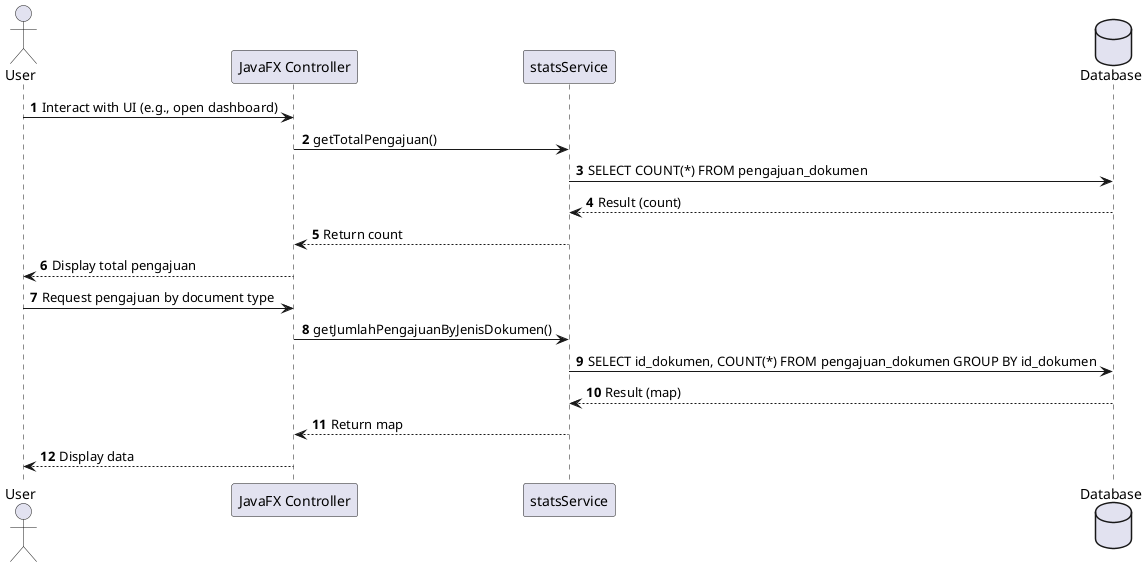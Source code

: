 @startuml
autonumber

actor User
participant "JavaFX Controller" as Controller
participant "statsService" as Service
database "Database" as DB

User -> Controller: Interact with UI (e.g., open dashboard)
Controller -> Service: getTotalPengajuan()
Service -> DB: SELECT COUNT(*) FROM pengajuan_dokumen
DB --> Service: Result (count)
Service --> Controller: Return count
Controller --> User: Display total pengajuan

User -> Controller: Request pengajuan by document type
Controller -> Service: getJumlahPengajuanByJenisDokumen()
Service -> DB: SELECT id_dokumen, COUNT(*) FROM pengajuan_dokumen GROUP BY id_dokumen
DB --> Service: Result (map)
Service --> Controller: Return map
Controller --> User: Display data

@enduml